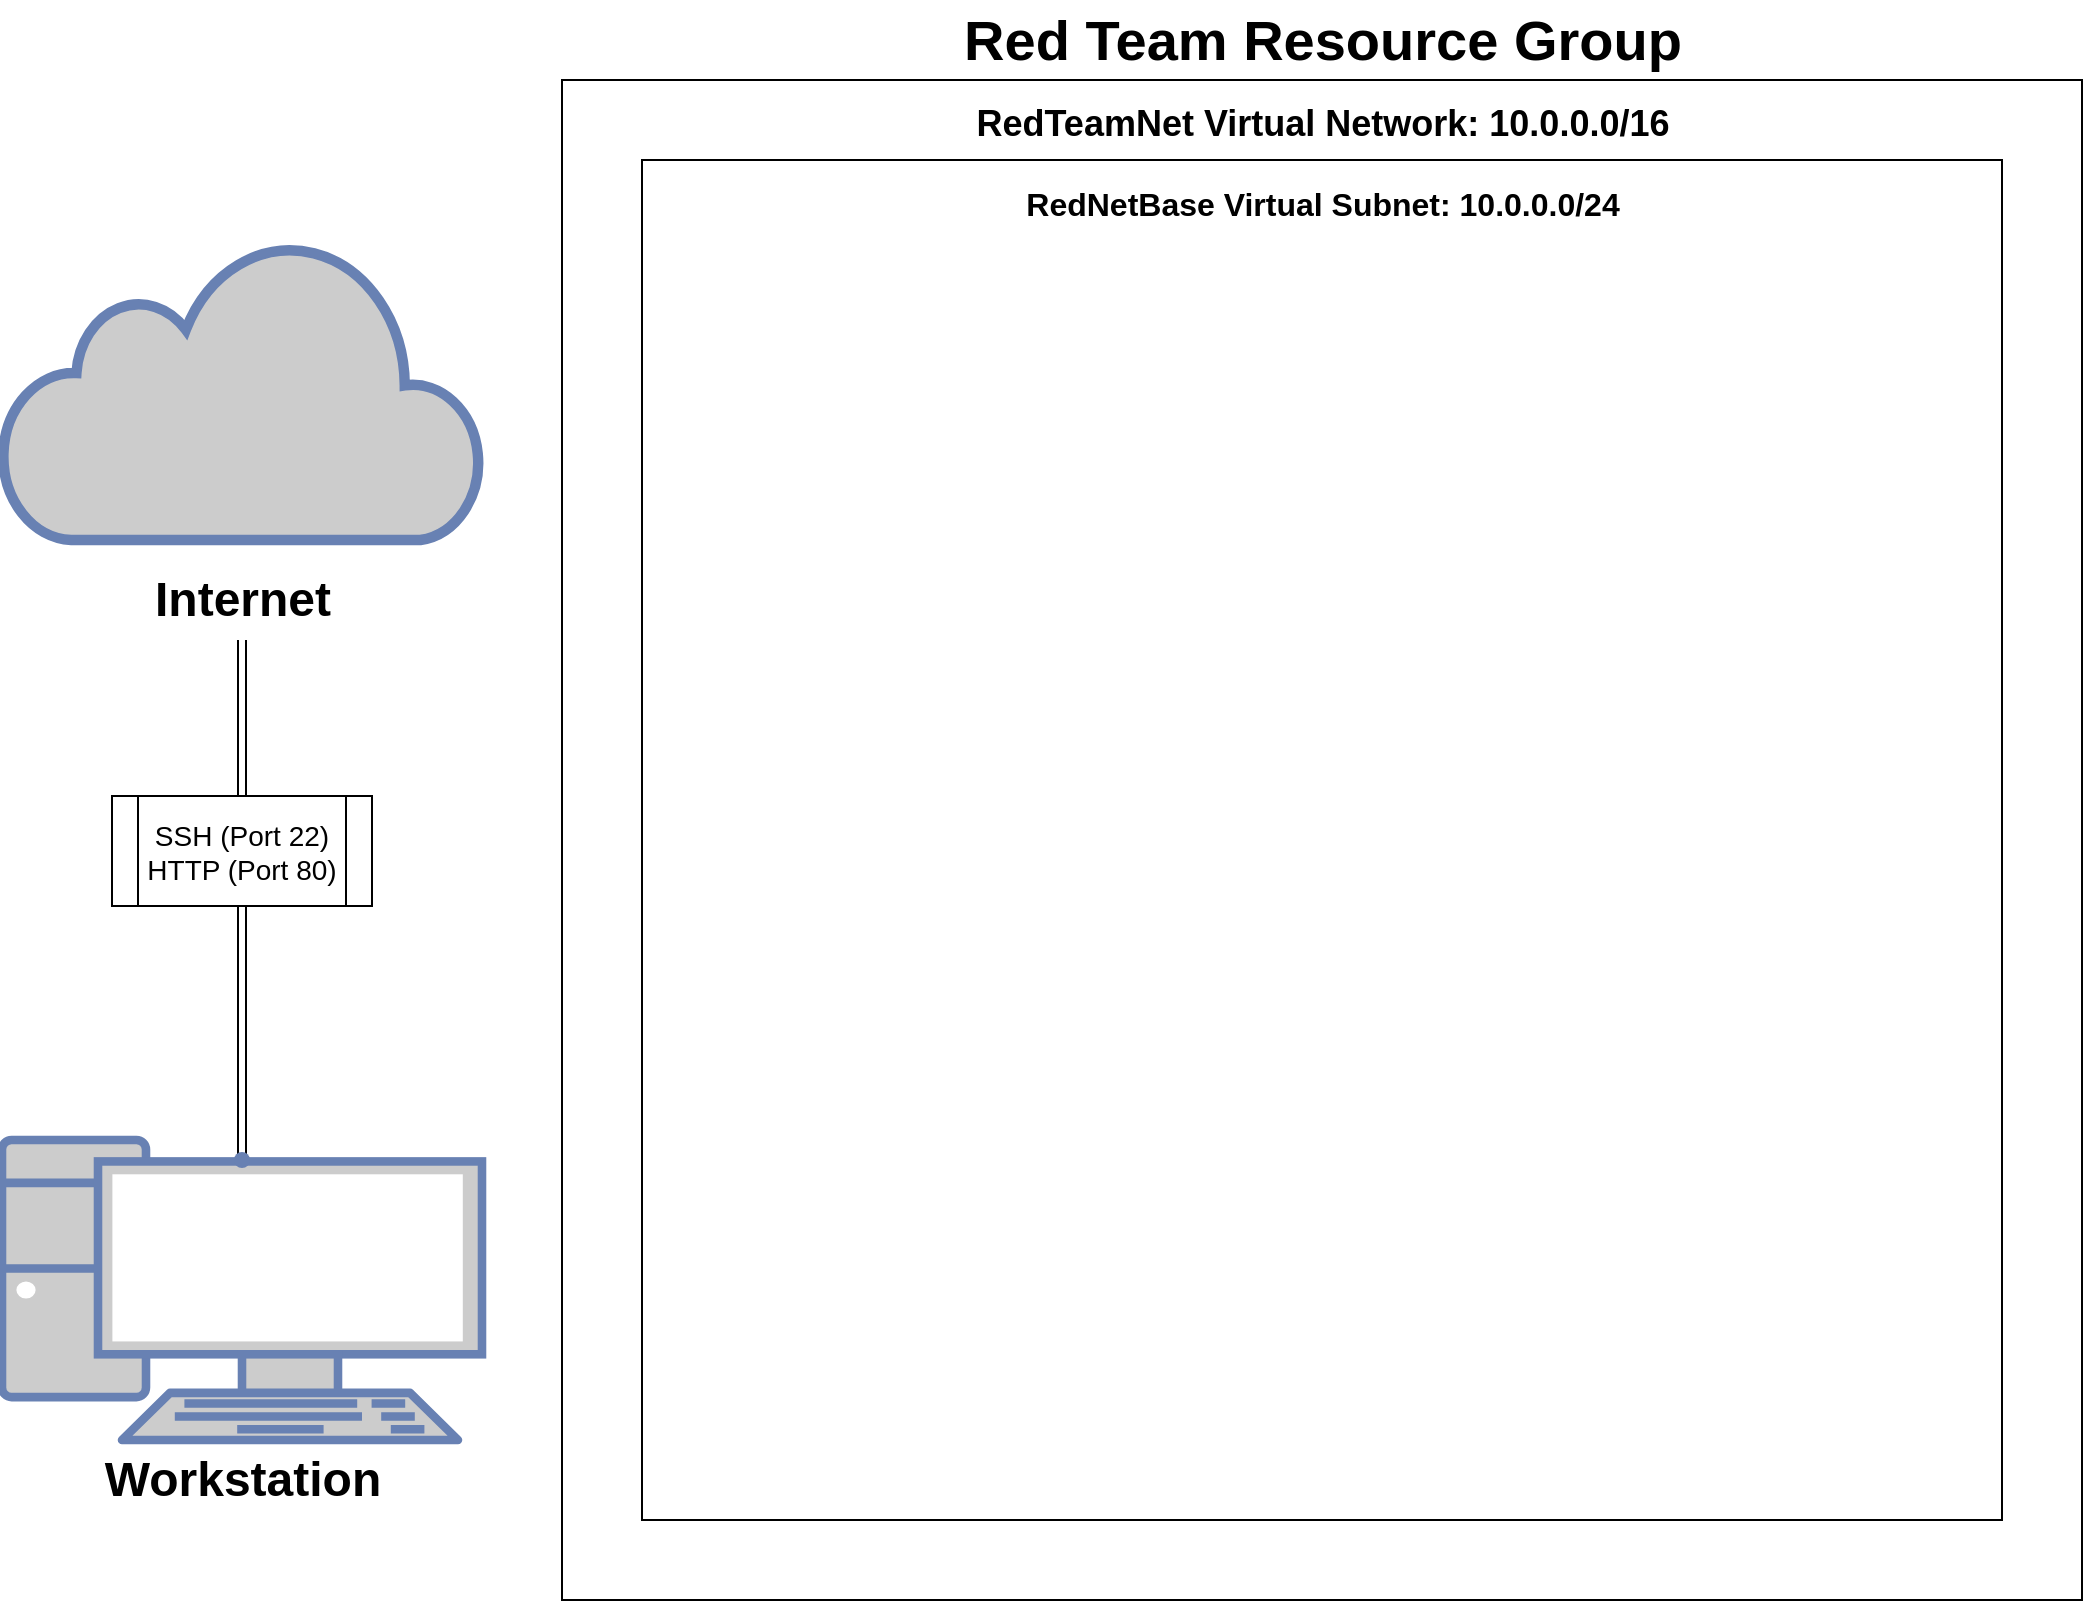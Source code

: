 <mxfile version="20.0.4" type="github">
  <diagram id="dmfqKqPh_tyfuBG8gjQz" name="Page-1">
    <mxGraphModel dx="2031" dy="1123" grid="1" gridSize="10" guides="1" tooltips="1" connect="1" arrows="1" fold="1" page="1" pageScale="1" pageWidth="1100" pageHeight="850" math="0" shadow="0">
      <root>
        <mxCell id="0" />
        <mxCell id="1" parent="0" />
        <mxCell id="0Yb1xme6CCCNHq_3iNdh-1" value="" style="fontColor=#0066CC;verticalAlign=top;verticalLabelPosition=bottom;labelPosition=center;align=center;html=1;outlineConnect=0;fillColor=#CCCCCC;strokeColor=#6881B3;gradientColor=none;gradientDirection=north;strokeWidth=2;shape=mxgraph.networks.pc;" vertex="1" parent="1">
          <mxGeometry x="40" y="570" width="240" height="150" as="geometry" />
        </mxCell>
        <mxCell id="0Yb1xme6CCCNHq_3iNdh-7" value="" style="edgeStyle=orthogonalEdgeStyle;rounded=0;orthogonalLoop=1;jettySize=auto;html=1;shape=link;exitX=0.5;exitY=1;exitDx=0;exitDy=0;startArrow=none;" edge="1" parent="1" source="0Yb1xme6CCCNHq_3iNdh-8" target="0Yb1xme6CCCNHq_3iNdh-6">
          <mxGeometry relative="1" as="geometry" />
        </mxCell>
        <mxCell id="0Yb1xme6CCCNHq_3iNdh-2" value="" style="html=1;outlineConnect=0;fillColor=#CCCCCC;strokeColor=#6881B3;gradientColor=none;gradientDirection=north;strokeWidth=2;shape=mxgraph.networks.cloud;fontColor=#ffffff;" vertex="1" parent="1">
          <mxGeometry x="40" y="120" width="240" height="150" as="geometry" />
        </mxCell>
        <mxCell id="0Yb1xme6CCCNHq_3iNdh-3" value="" style="whiteSpace=wrap;html=1;aspect=fixed;" vertex="1" parent="1">
          <mxGeometry x="320" y="40" width="760" height="760" as="geometry" />
        </mxCell>
        <mxCell id="0Yb1xme6CCCNHq_3iNdh-4" value="" style="whiteSpace=wrap;html=1;aspect=fixed;" vertex="1" parent="1">
          <mxGeometry x="360" y="80" width="680" height="680" as="geometry" />
        </mxCell>
        <mxCell id="0Yb1xme6CCCNHq_3iNdh-6" value="" style="shape=waypoint;sketch=0;size=6;pointerEvents=1;points=[];fillColor=#CCCCCC;resizable=0;rotatable=0;perimeter=centerPerimeter;snapToPoint=1;strokeColor=#6881B3;fontColor=#ffffff;gradientColor=none;gradientDirection=north;strokeWidth=2;" vertex="1" parent="1">
          <mxGeometry x="140" y="560" width="40" height="40" as="geometry" />
        </mxCell>
        <mxCell id="0Yb1xme6CCCNHq_3iNdh-10" value="Workstation" style="text;strokeColor=none;fillColor=none;html=1;fontSize=24;fontStyle=1;verticalAlign=middle;align=center;" vertex="1" parent="1">
          <mxGeometry x="40" y="720" width="240" height="40" as="geometry" />
        </mxCell>
        <mxCell id="0Yb1xme6CCCNHq_3iNdh-11" value="Internet" style="text;strokeColor=none;fillColor=none;html=1;fontSize=24;fontStyle=1;verticalAlign=middle;align=center;" vertex="1" parent="1">
          <mxGeometry x="40" y="280" width="240" height="40" as="geometry" />
        </mxCell>
        <mxCell id="0Yb1xme6CCCNHq_3iNdh-8" value="&lt;font style=&quot;font-size: 14px;&quot;&gt;SSH (Port 22)&lt;br&gt;HTTP (Port 80)&lt;/font&gt;" style="shape=process;whiteSpace=wrap;html=1;backgroundOutline=1;" vertex="1" parent="1">
          <mxGeometry x="95" y="398" width="130" height="55" as="geometry" />
        </mxCell>
        <mxCell id="0Yb1xme6CCCNHq_3iNdh-13" value="" style="edgeStyle=orthogonalEdgeStyle;rounded=0;orthogonalLoop=1;jettySize=auto;html=1;shape=link;exitX=0.5;exitY=1;exitDx=0;exitDy=0;endArrow=none;" edge="1" parent="1" source="0Yb1xme6CCCNHq_3iNdh-11" target="0Yb1xme6CCCNHq_3iNdh-8">
          <mxGeometry relative="1" as="geometry">
            <mxPoint x="160" y="320" as="sourcePoint" />
            <mxPoint x="160" y="580" as="targetPoint" />
          </mxGeometry>
        </mxCell>
        <mxCell id="0Yb1xme6CCCNHq_3iNdh-14" value="&lt;font style=&quot;font-size: 28px;&quot;&gt;Red Team Resource Group&lt;/font&gt;" style="text;strokeColor=none;fillColor=none;html=1;fontSize=24;fontStyle=1;verticalAlign=middle;align=center;" vertex="1" parent="1">
          <mxGeometry x="320" width="760" height="40" as="geometry" />
        </mxCell>
        <mxCell id="0Yb1xme6CCCNHq_3iNdh-16" value="&lt;font style=&quot;font-size: 18px;&quot;&gt;RedTeamNet Virtual Network: 10.0.0.0/16&lt;/font&gt;" style="text;strokeColor=none;fillColor=none;html=1;fontSize=24;fontStyle=1;verticalAlign=middle;align=center;" vertex="1" parent="1">
          <mxGeometry x="360" y="40" width="680" height="40" as="geometry" />
        </mxCell>
        <mxCell id="0Yb1xme6CCCNHq_3iNdh-17" value="&lt;font style=&quot;font-size: 16px;&quot;&gt;RedNetBase Virtual Subnet: 10.0.0.0/24&lt;/font&gt;" style="text;strokeColor=none;fillColor=none;html=1;fontSize=24;fontStyle=1;verticalAlign=middle;align=center;" vertex="1" parent="1">
          <mxGeometry x="360" y="80" width="680" height="40" as="geometry" />
        </mxCell>
      </root>
    </mxGraphModel>
  </diagram>
</mxfile>
